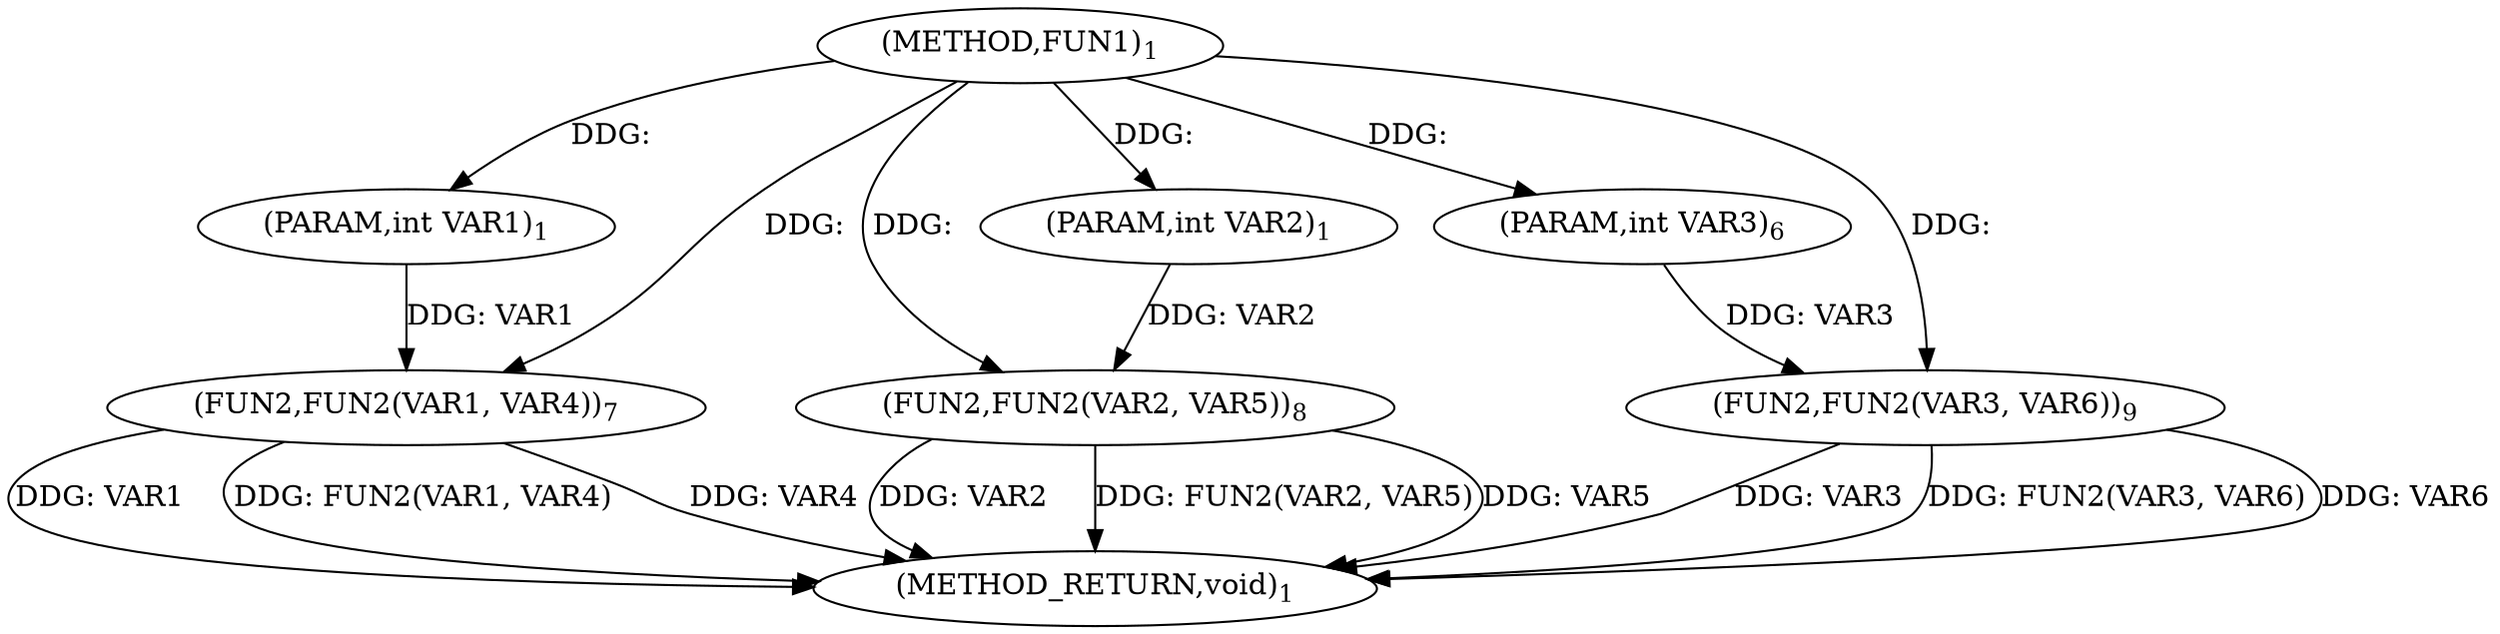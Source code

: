 digraph "FUN1" {  
"8" [label = <(METHOD,FUN1)<SUB>1</SUB>> ]
"22" [label = <(METHOD_RETURN,void)<SUB>1</SUB>> ]
"9" [label = <(PARAM,int VAR1)<SUB>1</SUB>> ]
"10" [label = <(PARAM,int VAR2)<SUB>1</SUB>> ]
"11" [label = <(PARAM,int VAR3)<SUB>6</SUB>> ]
"13" [label = <(FUN2,FUN2(VAR1, VAR4))<SUB>7</SUB>> ]
"16" [label = <(FUN2,FUN2(VAR2, VAR5))<SUB>8</SUB>> ]
"19" [label = <(FUN2,FUN2(VAR3, VAR6))<SUB>9</SUB>> ]
  "13" -> "22"  [ label = "DDG: VAR1"] 
  "13" -> "22"  [ label = "DDG: FUN2(VAR1, VAR4)"] 
  "16" -> "22"  [ label = "DDG: VAR2"] 
  "16" -> "22"  [ label = "DDG: FUN2(VAR2, VAR5)"] 
  "19" -> "22"  [ label = "DDG: VAR3"] 
  "19" -> "22"  [ label = "DDG: FUN2(VAR3, VAR6)"] 
  "16" -> "22"  [ label = "DDG: VAR5"] 
  "19" -> "22"  [ label = "DDG: VAR6"] 
  "13" -> "22"  [ label = "DDG: VAR4"] 
  "8" -> "9"  [ label = "DDG: "] 
  "8" -> "10"  [ label = "DDG: "] 
  "8" -> "11"  [ label = "DDG: "] 
  "9" -> "13"  [ label = "DDG: VAR1"] 
  "8" -> "13"  [ label = "DDG: "] 
  "10" -> "16"  [ label = "DDG: VAR2"] 
  "8" -> "16"  [ label = "DDG: "] 
  "11" -> "19"  [ label = "DDG: VAR3"] 
  "8" -> "19"  [ label = "DDG: "] 
}
